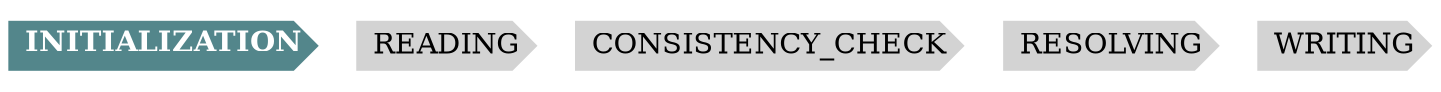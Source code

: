 digraph {
//	graph [rankdir=LR]
	node [color=none shape=cds fillcolor=lightgrey style=filled]
	"init" [label=<<b>INITIALIZATION</b>> fillcolor=cadetblue4 fontcolor=white href="../research/sphinx/app_init/" target=_top]
	"read" [label="READING" href="../research/sphinx/read/" target=_top]
	"consistency" [label="CONSISTENCY_CHECK" href="../research/sphinx/consistency/" target=_top]
	"resolve" [label="RESOLVING" href="../research/sphinx/resolve/" target=_top]
	"write" [label="WRITING" href="../research/sphinx/write/" target=_top]
}